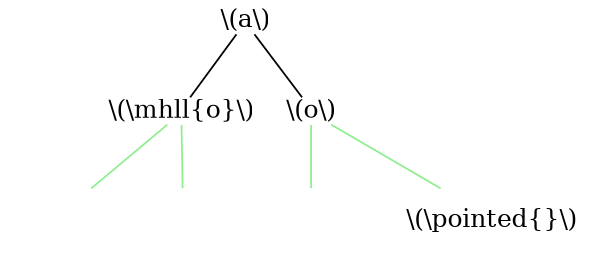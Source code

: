 graph {
	size="4,4"
	0 [label="\\(a\\)" shape=plain]
	1 [label="\\(\\mhll{o}\\)" shape=plain]
	0 -- 1
	2 [label="" shape=none]
	1 -- 2 [color=lightgreen]
	3 [label="" shape=none]
	1 -- 3 [color=lightgreen]
	4 [label="\\(o\\)" shape=plain]
	0 -- 4
	5 [label="" shape=none]
	4 -- 5 [color=lightgreen]
	6 [label="\\(\\pointed{}\\)" shape=none]
	4 -- 6 [color=lightgreen]
}
